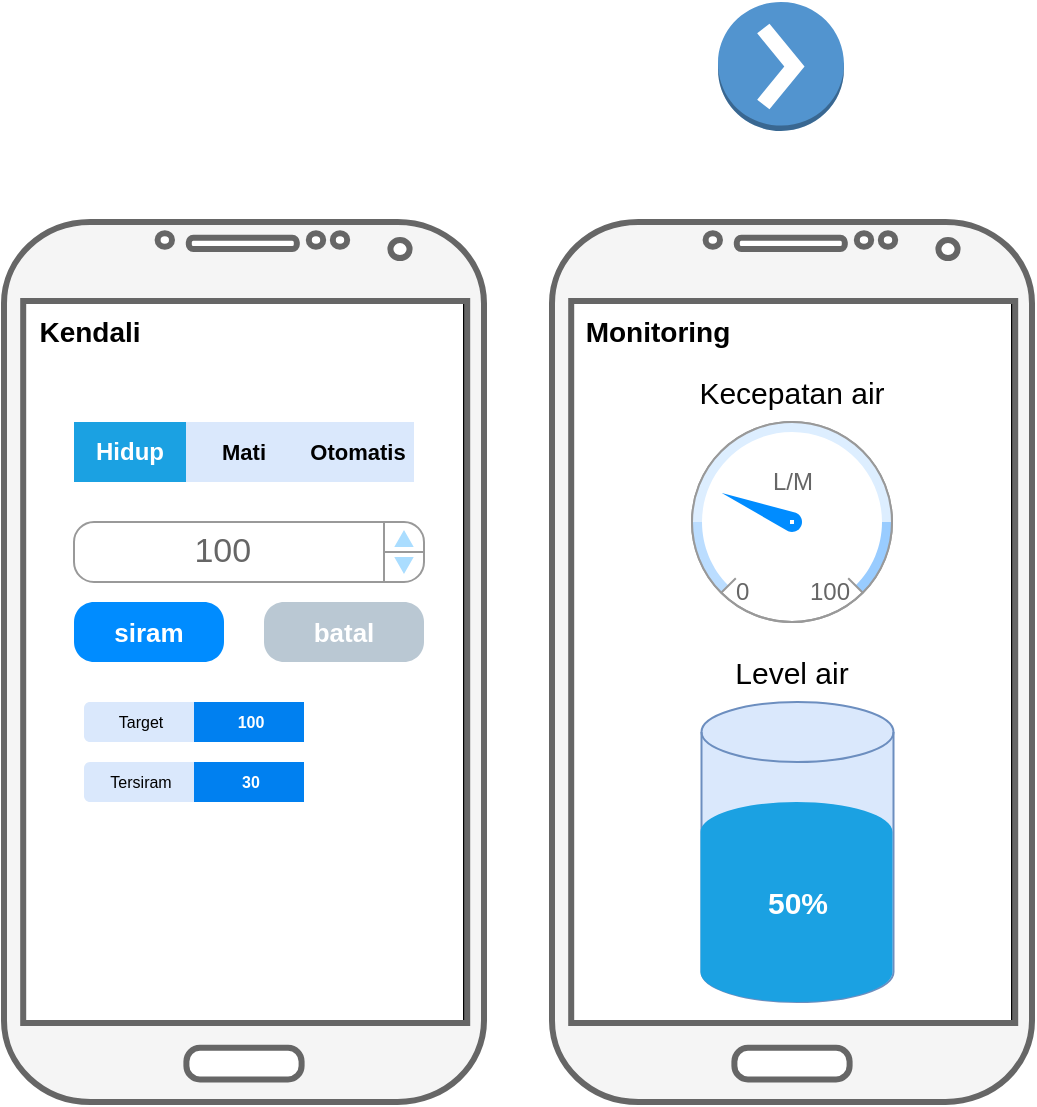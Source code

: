 <mxfile>
    <diagram id="9L7Wck0KFNMNRKOT99sG" name="Mobile">
        <mxGraphModel dx="1284" dy="1646" grid="1" gridSize="10" guides="1" tooltips="1" connect="1" arrows="1" fold="1" page="1" pageScale="1" pageWidth="827" pageHeight="1169" math="0" shadow="0">
            <root>
                <mxCell id="0"/>
                <mxCell id="1" parent="0"/>
                <mxCell id="GaWWMe3E1NepcdC9OFB--33" value="" style="rounded=0;whiteSpace=wrap;html=1;shadow=0;sketch=0;strokeColor=default;strokeWidth=1;gradientColor=none;" parent="1" vertex="1">
                    <mxGeometry x="100" y="-910" width="220" height="360" as="geometry"/>
                </mxCell>
                <mxCell id="2" value="" style="verticalLabelPosition=bottom;verticalAlign=top;html=1;shadow=0;dashed=0;strokeWidth=3;shape=mxgraph.android.phone2;strokeColor=#666666;fillColor=#f5f5f5;fontColor=#333333;gradientColor=none;" parent="1" vertex="1">
                    <mxGeometry x="90" y="-950" width="240" height="440" as="geometry"/>
                </mxCell>
                <mxCell id="GaWWMe3E1NepcdC9OFB--12" value="" style="shape=table;html=1;whiteSpace=wrap;startSize=0;container=1;collapsible=0;childLayout=tableLayout;strokeWidth=1;strokeColor=none;fontStyle=1;fontSize=11;" parent="1" vertex="1">
                    <mxGeometry x="125" y="-850" width="170" height="30" as="geometry"/>
                </mxCell>
                <mxCell id="GaWWMe3E1NepcdC9OFB--13" value="" style="shape=tableRow;horizontal=0;startSize=0;swimlaneHead=0;swimlaneBody=0;top=0;left=0;bottom=0;right=0;collapsible=0;dropTarget=0;fillColor=none;points=[[0,0.5],[1,0.5]];portConstraint=eastwest;strokeWidth=3;" parent="GaWWMe3E1NepcdC9OFB--12" vertex="1">
                    <mxGeometry width="170" height="30" as="geometry"/>
                </mxCell>
                <mxCell id="GaWWMe3E1NepcdC9OFB--14" value="&lt;b&gt;Hidup&lt;/b&gt;" style="shape=partialRectangle;html=1;whiteSpace=wrap;connectable=0;fillColor=#1ba1e2;top=0;left=0;bottom=0;right=0;overflow=hidden;strokeWidth=3;strokeColor=#006EAF;fontColor=#ffffff;" parent="GaWWMe3E1NepcdC9OFB--13" vertex="1">
                    <mxGeometry width="56" height="30" as="geometry">
                        <mxRectangle width="56" height="30" as="alternateBounds"/>
                    </mxGeometry>
                </mxCell>
                <mxCell id="GaWWMe3E1NepcdC9OFB--15" value="&lt;b&gt;&lt;font style=&quot;font-size: 11px;&quot;&gt;Mati&lt;/font&gt;&lt;/b&gt;" style="shape=partialRectangle;html=1;whiteSpace=wrap;connectable=0;fillColor=#dae8fc;top=0;left=0;bottom=0;right=0;overflow=hidden;strokeWidth=3;strokeColor=none;" parent="GaWWMe3E1NepcdC9OFB--13" vertex="1">
                    <mxGeometry x="56" width="58" height="30" as="geometry">
                        <mxRectangle width="58" height="30" as="alternateBounds"/>
                    </mxGeometry>
                </mxCell>
                <mxCell id="GaWWMe3E1NepcdC9OFB--16" value="&lt;b&gt;&lt;font style=&quot;font-size: 11px;&quot;&gt;Otomatis&lt;/font&gt;&lt;/b&gt;" style="shape=partialRectangle;html=1;whiteSpace=wrap;connectable=0;fillColor=#dae8fc;top=0;left=0;bottom=0;right=0;overflow=hidden;strokeWidth=3;strokeColor=none;" parent="GaWWMe3E1NepcdC9OFB--13" vertex="1">
                    <mxGeometry x="114" width="56" height="30" as="geometry">
                        <mxRectangle width="56" height="30" as="alternateBounds"/>
                    </mxGeometry>
                </mxCell>
                <mxCell id="GaWWMe3E1NepcdC9OFB--25" value="&lt;table cellpadding=&quot;0&quot; cellspacing=&quot;0&quot; style=&quot;width:100%;height:100%;&quot;&gt;&lt;tr&gt;&lt;td style=&quot;width:85%&quot;&gt;100&lt;/td&gt;&lt;td style=&quot;width:15%&quot;&gt;&lt;/td&gt;&lt;/tr&gt;&lt;/table&gt;" style="strokeWidth=1;shadow=0;dashed=0;align=center;html=1;shape=mxgraph.mockup.forms.spinner;strokeColor=#999999;spinLayout=right;spinStyle=normal;adjStyle=triangle;fillColor=#aaddff;fontSize=17;fontColor=#666666;mainText=;html=1;overflow=fill;" parent="1" vertex="1">
                    <mxGeometry x="125" y="-800" width="175" height="30" as="geometry"/>
                </mxCell>
                <mxCell id="GaWWMe3E1NepcdC9OFB--34" value="Kendali" style="text;html=1;strokeColor=none;fillColor=none;align=center;verticalAlign=middle;whiteSpace=wrap;rounded=0;shadow=0;sketch=0;strokeWidth=1;fontStyle=1;fontSize=14;" parent="1" vertex="1">
                    <mxGeometry x="103" y="-910" width="60" height="30" as="geometry"/>
                </mxCell>
                <mxCell id="GaWWMe3E1NepcdC9OFB--35" value="&lt;font style=&quot;font-size: 13px;&quot;&gt;siram&lt;/font&gt;" style="strokeWidth=1;shadow=0;dashed=0;align=center;html=1;shape=mxgraph.mockup.buttons.button;strokeColor=none;fontColor=#ffffff;mainText=;buttonStyle=round;fontSize=17;fontStyle=1;fillColor=#008cff;whiteSpace=wrap;sketch=0;" parent="1" vertex="1">
                    <mxGeometry x="125" y="-760" width="75" height="30" as="geometry"/>
                </mxCell>
                <mxCell id="GaWWMe3E1NepcdC9OFB--36" value="&lt;font style=&quot;font-size: 13px;&quot;&gt;batal&lt;/font&gt;" style="strokeWidth=1;shadow=0;dashed=0;align=center;html=1;shape=mxgraph.mockup.buttons.button;strokeColor=none;mainText=;buttonStyle=round;fontSize=17;fontStyle=1;fillColor=#bac8d3;whiteSpace=wrap;sketch=0;fontColor=#FFFFFF;" parent="1" vertex="1">
                    <mxGeometry x="220" y="-760" width="80" height="30" as="geometry"/>
                </mxCell>
                <mxCell id="GaWWMe3E1NepcdC9OFB--37" value="" style="rounded=0;whiteSpace=wrap;html=1;shadow=0;sketch=0;strokeColor=default;strokeWidth=1;gradientColor=none;" parent="1" vertex="1">
                    <mxGeometry x="374" y="-910" width="220" height="360" as="geometry"/>
                </mxCell>
                <mxCell id="GaWWMe3E1NepcdC9OFB--38" value="" style="verticalLabelPosition=bottom;verticalAlign=top;html=1;shadow=0;dashed=0;strokeWidth=3;shape=mxgraph.android.phone2;strokeColor=#666666;fillColor=#f5f5f5;fontColor=#333333;gradientColor=none;" parent="1" vertex="1">
                    <mxGeometry x="364" y="-950" width="240" height="440" as="geometry"/>
                </mxCell>
                <mxCell id="GaWWMe3E1NepcdC9OFB--45" value="Monitoring" style="text;html=1;strokeColor=none;fillColor=none;align=center;verticalAlign=middle;whiteSpace=wrap;rounded=0;shadow=0;sketch=0;strokeWidth=1;fontStyle=1;fontSize=14;" parent="1" vertex="1">
                    <mxGeometry x="387" y="-910" width="60" height="30" as="geometry"/>
                </mxCell>
                <mxCell id="GaWWMe3E1NepcdC9OFB--48" value="" style="verticalLabelPosition=bottom;shadow=0;dashed=0;align=center;html=1;verticalAlign=top;strokeWidth=1;shape=mxgraph.mockup.graphics.gauge;fillColor=#ffffff;strokeColor=#999999;gaugePos=25;scaleColors=#bbddff,#ddeeff,#99ccff;gaugeLabels=,,;needleColor=#008cff;" parent="1" vertex="1">
                    <mxGeometry x="434" y="-850" width="100" height="100" as="geometry"/>
                </mxCell>
                <mxCell id="GaWWMe3E1NepcdC9OFB--49" value="L/M" style="strokeWidth=1;shadow=0;dashed=0;align=center;html=1;shape=mxgraph.mockup.graphics.anchor;fontColor=#666666;" parent="GaWWMe3E1NepcdC9OFB--48" vertex="1">
                    <mxGeometry x="25" y="20" width="50" height="20" as="geometry"/>
                </mxCell>
                <mxCell id="GaWWMe3E1NepcdC9OFB--50" value="0" style="strokeWidth=1;shadow=0;dashed=0;align=center;html=1;shape=mxgraph.mockup.graphics.anchor;align=left;fontColor=#666666;" parent="GaWWMe3E1NepcdC9OFB--48" vertex="1">
                    <mxGeometry x="20" y="75" width="50" height="20" as="geometry"/>
                </mxCell>
                <mxCell id="GaWWMe3E1NepcdC9OFB--51" value="100" style="strokeWidth=1;shadow=0;dashed=0;align=center;html=1;shape=mxgraph.mockup.graphics.anchor;align=right;fontColor=#666666;" parent="GaWWMe3E1NepcdC9OFB--48" vertex="1">
                    <mxGeometry x="30" y="75" width="50" height="20" as="geometry"/>
                </mxCell>
                <mxCell id="GaWWMe3E1NepcdC9OFB--52" value="" style="shape=cylinder3;whiteSpace=wrap;html=1;boundedLbl=1;backgroundOutline=1;size=15;shadow=0;sketch=0;strokeColor=#6c8ebf;strokeWidth=1;fontSize=13;fillColor=#dae8fc;" parent="1" vertex="1">
                    <mxGeometry x="438.75" y="-710" width="96" height="150" as="geometry"/>
                </mxCell>
                <mxCell id="GaWWMe3E1NepcdC9OFB--53" value="" style="shape=cylinder3;whiteSpace=wrap;html=1;boundedLbl=1;backgroundOutline=1;size=15;shadow=0;sketch=0;strokeColor=none;strokeWidth=1;fontSize=13;fontColor=#ffffff;fillColor=#1ba1e2;" parent="1" vertex="1">
                    <mxGeometry x="438.25" y="-660" width="96" height="100" as="geometry"/>
                </mxCell>
                <mxCell id="GaWWMe3E1NepcdC9OFB--54" value="50%" style="text;html=1;strokeColor=none;fillColor=none;align=center;verticalAlign=middle;whiteSpace=wrap;rounded=0;shadow=0;sketch=0;strokeWidth=1;fontSize=15;fontColor=#FFFFFF;fontStyle=1" parent="1" vertex="1">
                    <mxGeometry x="456.75" y="-625" width="60" height="30" as="geometry"/>
                </mxCell>
                <mxCell id="an2XCiXpJ7-AcVYaTtdH-2" value="Kecepatan air" style="text;html=1;strokeColor=none;fillColor=none;align=center;verticalAlign=middle;whiteSpace=wrap;rounded=0;shadow=0;sketch=0;strokeWidth=1;fontSize=15;fontColor=#000000;" parent="1" vertex="1">
                    <mxGeometry x="434" y="-880" width="100" height="30" as="geometry"/>
                </mxCell>
                <mxCell id="an2XCiXpJ7-AcVYaTtdH-4" value="Level air" style="text;html=1;strokeColor=none;fillColor=none;align=center;verticalAlign=middle;whiteSpace=wrap;rounded=0;shadow=0;sketch=0;strokeWidth=1;fontSize=15;fontColor=#000000;" parent="1" vertex="1">
                    <mxGeometry x="434" y="-740" width="100" height="30" as="geometry"/>
                </mxCell>
                <mxCell id="an2XCiXpJ7-AcVYaTtdH-13" value="" style="group" parent="1" vertex="1" connectable="0">
                    <mxGeometry x="130" y="-710" width="110" height="20" as="geometry"/>
                </mxCell>
                <mxCell id="an2XCiXpJ7-AcVYaTtdH-9" value="Target" style="strokeColor=none;fillColor=#dae8fc;html=1;strokeWidth=1;shadow=0;dashed=0;shape=mxgraph.ios7ui.leftButton;rSize=3;fontSize=8;sketch=0;" parent="an2XCiXpJ7-AcVYaTtdH-13" vertex="1">
                    <mxGeometry width="55.0" height="20" as="geometry"/>
                </mxCell>
                <mxCell id="an2XCiXpJ7-AcVYaTtdH-12" value="100" style="html=1;strokeWidth=1;shadow=0;dashed=0;shape=mxgraph.ios7ui.rrect;rSize=0;strokeColor=none;fillColor=#0080F0;fontColor=#ffffff;fontSize=8;sketch=0;fontStyle=1" parent="an2XCiXpJ7-AcVYaTtdH-13" vertex="1">
                    <mxGeometry x="55.0" width="55.0" height="20" as="geometry"/>
                </mxCell>
                <mxCell id="an2XCiXpJ7-AcVYaTtdH-14" value="" style="group" parent="1" vertex="1" connectable="0">
                    <mxGeometry x="130" y="-680" width="110" height="20" as="geometry"/>
                </mxCell>
                <mxCell id="an2XCiXpJ7-AcVYaTtdH-15" value="Tersiram" style="strokeColor=none;fillColor=#dae8fc;html=1;strokeWidth=1;shadow=0;dashed=0;shape=mxgraph.ios7ui.leftButton;rSize=3;fontSize=8;sketch=0;" parent="an2XCiXpJ7-AcVYaTtdH-14" vertex="1">
                    <mxGeometry width="55.0" height="20" as="geometry"/>
                </mxCell>
                <mxCell id="an2XCiXpJ7-AcVYaTtdH-16" value="30" style="html=1;strokeWidth=1;shadow=0;dashed=0;shape=mxgraph.ios7ui.rrect;rSize=0;strokeColor=none;fillColor=#0080F0;fontColor=#ffffff;fontSize=8;sketch=0;fontStyle=1" parent="an2XCiXpJ7-AcVYaTtdH-14" vertex="1">
                    <mxGeometry x="55.0" width="55.0" height="20" as="geometry"/>
                </mxCell>
                <mxCell id="6" value="" style="outlineConnect=0;dashed=0;verticalLabelPosition=bottom;verticalAlign=top;align=center;html=1;shape=mxgraph.aws3.action;fillColor=#5294CF;gradientColor=none;" parent="1" vertex="1">
                    <mxGeometry x="447" y="-1060" width="63" height="64.5" as="geometry"/>
                </mxCell>
            </root>
        </mxGraphModel>
    </diagram>
</mxfile>